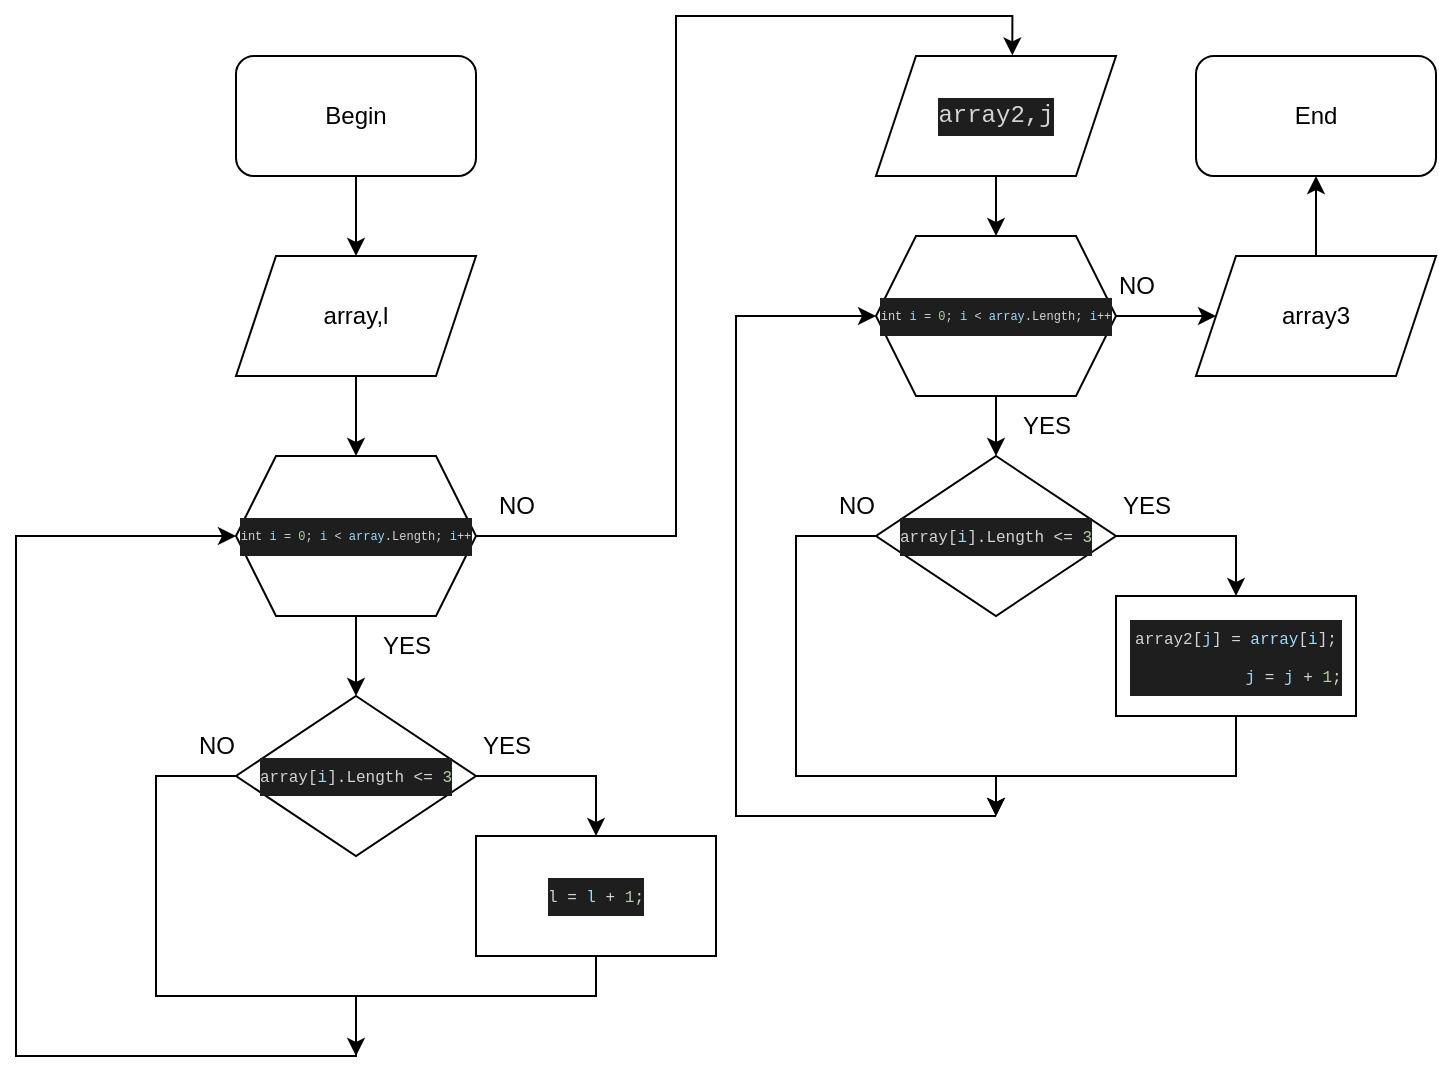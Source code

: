<mxfile version="21.2.8" type="device">
  <diagram name="Страница 1" id="pd2_QGgxLqAeMeghwPom">
    <mxGraphModel dx="1106" dy="765" grid="1" gridSize="10" guides="1" tooltips="1" connect="1" arrows="1" fold="1" page="1" pageScale="1" pageWidth="827" pageHeight="1169" math="0" shadow="0">
      <root>
        <mxCell id="0" />
        <mxCell id="1" parent="0" />
        <mxCell id="EnKhccXstTRSBeVRsy0G-5" style="edgeStyle=orthogonalEdgeStyle;rounded=0;orthogonalLoop=1;jettySize=auto;html=1;exitX=0.5;exitY=1;exitDx=0;exitDy=0;entryX=0.5;entryY=0;entryDx=0;entryDy=0;" edge="1" parent="1" source="EnKhccXstTRSBeVRsy0G-2" target="EnKhccXstTRSBeVRsy0G-3">
          <mxGeometry relative="1" as="geometry" />
        </mxCell>
        <mxCell id="EnKhccXstTRSBeVRsy0G-2" value="Begin" style="rounded=1;whiteSpace=wrap;html=1;" vertex="1" parent="1">
          <mxGeometry x="200" y="40" width="120" height="60" as="geometry" />
        </mxCell>
        <mxCell id="EnKhccXstTRSBeVRsy0G-6" style="edgeStyle=orthogonalEdgeStyle;rounded=0;orthogonalLoop=1;jettySize=auto;html=1;exitX=0.5;exitY=1;exitDx=0;exitDy=0;entryX=0.5;entryY=0;entryDx=0;entryDy=0;" edge="1" parent="1" source="EnKhccXstTRSBeVRsy0G-3" target="EnKhccXstTRSBeVRsy0G-4">
          <mxGeometry relative="1" as="geometry" />
        </mxCell>
        <mxCell id="EnKhccXstTRSBeVRsy0G-3" value="array,l" style="shape=parallelogram;perimeter=parallelogramPerimeter;whiteSpace=wrap;html=1;fixedSize=1;" vertex="1" parent="1">
          <mxGeometry x="200" y="140" width="120" height="60" as="geometry" />
        </mxCell>
        <mxCell id="EnKhccXstTRSBeVRsy0G-11" style="edgeStyle=orthogonalEdgeStyle;rounded=0;orthogonalLoop=1;jettySize=auto;html=1;exitX=0.5;exitY=1;exitDx=0;exitDy=0;entryX=0.5;entryY=0;entryDx=0;entryDy=0;" edge="1" parent="1" source="EnKhccXstTRSBeVRsy0G-4" target="EnKhccXstTRSBeVRsy0G-7">
          <mxGeometry relative="1" as="geometry" />
        </mxCell>
        <mxCell id="EnKhccXstTRSBeVRsy0G-18" style="edgeStyle=orthogonalEdgeStyle;rounded=0;orthogonalLoop=1;jettySize=auto;html=1;exitX=1;exitY=0.5;exitDx=0;exitDy=0;entryX=0.568;entryY=-0.005;entryDx=0;entryDy=0;entryPerimeter=0;" edge="1" parent="1" source="EnKhccXstTRSBeVRsy0G-4" target="EnKhccXstTRSBeVRsy0G-13">
          <mxGeometry relative="1" as="geometry" />
        </mxCell>
        <mxCell id="EnKhccXstTRSBeVRsy0G-4" value="&lt;div style=&quot;color: rgb(212, 212, 212); background-color: rgb(30, 30, 30); font-family: Consolas, &amp;quot;Courier New&amp;quot;, monospace; line-height: 19px; font-size: 6px;&quot;&gt;int &lt;span style=&quot;color: #9cdcfe;&quot;&gt;i&lt;/span&gt; = &lt;span style=&quot;color: #b5cea8;&quot;&gt;0&lt;/span&gt;; &lt;span style=&quot;color: #9cdcfe;&quot;&gt;i&lt;/span&gt; &amp;lt; &lt;span style=&quot;color: #9cdcfe;&quot;&gt;array&lt;/span&gt;.Length; &lt;span style=&quot;color: #9cdcfe;&quot;&gt;i&lt;/span&gt;++&lt;/div&gt;" style="shape=hexagon;perimeter=hexagonPerimeter2;whiteSpace=wrap;html=1;fixedSize=1;" vertex="1" parent="1">
          <mxGeometry x="200" y="240" width="120" height="80" as="geometry" />
        </mxCell>
        <mxCell id="EnKhccXstTRSBeVRsy0G-9" style="edgeStyle=orthogonalEdgeStyle;rounded=0;orthogonalLoop=1;jettySize=auto;html=1;exitX=1;exitY=0.5;exitDx=0;exitDy=0;entryX=0.5;entryY=0;entryDx=0;entryDy=0;" edge="1" parent="1" source="EnKhccXstTRSBeVRsy0G-7" target="EnKhccXstTRSBeVRsy0G-8">
          <mxGeometry relative="1" as="geometry" />
        </mxCell>
        <mxCell id="EnKhccXstTRSBeVRsy0G-10" style="edgeStyle=orthogonalEdgeStyle;rounded=0;orthogonalLoop=1;jettySize=auto;html=1;exitX=0;exitY=0.5;exitDx=0;exitDy=0;" edge="1" parent="1" source="EnKhccXstTRSBeVRsy0G-7">
          <mxGeometry relative="1" as="geometry">
            <mxPoint x="260" y="540" as="targetPoint" />
            <Array as="points">
              <mxPoint x="160" y="400" />
              <mxPoint x="160" y="510" />
              <mxPoint x="260" y="510" />
            </Array>
          </mxGeometry>
        </mxCell>
        <mxCell id="EnKhccXstTRSBeVRsy0G-7" value="&lt;div style=&quot;color: rgb(212, 212, 212); background-color: rgb(30, 30, 30); font-family: Consolas, &amp;quot;Courier New&amp;quot;, monospace; line-height: 19px; font-size: 8px;&quot;&gt;array[&lt;span style=&quot;color: #9cdcfe;&quot;&gt;i&lt;/span&gt;].Length &amp;lt;= &lt;span style=&quot;color: rgb(181, 206, 168);&quot;&gt;3&lt;/span&gt;&lt;/div&gt;" style="rhombus;whiteSpace=wrap;html=1;" vertex="1" parent="1">
          <mxGeometry x="200" y="360" width="120" height="80" as="geometry" />
        </mxCell>
        <mxCell id="EnKhccXstTRSBeVRsy0G-12" style="edgeStyle=orthogonalEdgeStyle;rounded=0;orthogonalLoop=1;jettySize=auto;html=1;exitX=0.5;exitY=1;exitDx=0;exitDy=0;entryX=0;entryY=0.5;entryDx=0;entryDy=0;" edge="1" parent="1" source="EnKhccXstTRSBeVRsy0G-8" target="EnKhccXstTRSBeVRsy0G-4">
          <mxGeometry relative="1" as="geometry">
            <mxPoint x="260" y="540" as="targetPoint" />
            <Array as="points">
              <mxPoint x="380" y="510" />
              <mxPoint x="260" y="510" />
              <mxPoint x="260" y="540" />
              <mxPoint x="90" y="540" />
              <mxPoint x="90" y="280" />
            </Array>
          </mxGeometry>
        </mxCell>
        <mxCell id="EnKhccXstTRSBeVRsy0G-8" value="&lt;div style=&quot;color: rgb(212, 212, 212); background-color: rgb(30, 30, 30); font-family: Consolas, &amp;quot;Courier New&amp;quot;, monospace; line-height: 19px; font-size: 8px;&quot;&gt;&lt;div style=&quot;line-height: 19px;&quot;&gt;l = &lt;span style=&quot;color: #9cdcfe;&quot;&gt;l&lt;/span&gt; + &lt;span style=&quot;color: #b5cea8;&quot;&gt;1&lt;/span&gt;;&lt;/div&gt;&lt;/div&gt;" style="rounded=0;whiteSpace=wrap;html=1;" vertex="1" parent="1">
          <mxGeometry x="320" y="430" width="120" height="60" as="geometry" />
        </mxCell>
        <mxCell id="EnKhccXstTRSBeVRsy0G-19" style="edgeStyle=orthogonalEdgeStyle;rounded=0;orthogonalLoop=1;jettySize=auto;html=1;exitX=0.5;exitY=1;exitDx=0;exitDy=0;entryX=0.5;entryY=0;entryDx=0;entryDy=0;" edge="1" parent="1" source="EnKhccXstTRSBeVRsy0G-13" target="EnKhccXstTRSBeVRsy0G-14">
          <mxGeometry relative="1" as="geometry" />
        </mxCell>
        <mxCell id="EnKhccXstTRSBeVRsy0G-13" value="&lt;div style=&quot;color: rgb(212, 212, 212); background-color: rgb(30, 30, 30); font-family: Consolas, &amp;quot;Courier New&amp;quot;, monospace; line-height: 19px;&quot;&gt;&lt;font style=&quot;font-size: 12px;&quot;&gt;array2,j&lt;/font&gt;&lt;/div&gt;" style="shape=parallelogram;perimeter=parallelogramPerimeter;whiteSpace=wrap;html=1;fixedSize=1;" vertex="1" parent="1">
          <mxGeometry x="520" y="40" width="120" height="60" as="geometry" />
        </mxCell>
        <mxCell id="EnKhccXstTRSBeVRsy0G-20" style="edgeStyle=orthogonalEdgeStyle;rounded=0;orthogonalLoop=1;jettySize=auto;html=1;exitX=0.5;exitY=1;exitDx=0;exitDy=0;entryX=0.5;entryY=0;entryDx=0;entryDy=0;" edge="1" parent="1" source="EnKhccXstTRSBeVRsy0G-14" target="EnKhccXstTRSBeVRsy0G-15">
          <mxGeometry relative="1" as="geometry" />
        </mxCell>
        <mxCell id="EnKhccXstTRSBeVRsy0G-27" style="edgeStyle=orthogonalEdgeStyle;rounded=0;orthogonalLoop=1;jettySize=auto;html=1;exitX=1;exitY=0.5;exitDx=0;exitDy=0;entryX=0;entryY=0.5;entryDx=0;entryDy=0;" edge="1" parent="1" source="EnKhccXstTRSBeVRsy0G-14" target="EnKhccXstTRSBeVRsy0G-25">
          <mxGeometry relative="1" as="geometry" />
        </mxCell>
        <mxCell id="EnKhccXstTRSBeVRsy0G-14" value="&lt;div style=&quot;color: rgb(212, 212, 212); background-color: rgb(30, 30, 30); font-family: Consolas, &amp;quot;Courier New&amp;quot;, monospace; line-height: 19px; font-size: 6px;&quot;&gt;int &lt;span style=&quot;color: #9cdcfe;&quot;&gt;i&lt;/span&gt; = &lt;span style=&quot;color: #b5cea8;&quot;&gt;0&lt;/span&gt;; &lt;span style=&quot;color: #9cdcfe;&quot;&gt;i&lt;/span&gt; &amp;lt; &lt;span style=&quot;color: #9cdcfe;&quot;&gt;array&lt;/span&gt;.Length; &lt;span style=&quot;color: #9cdcfe;&quot;&gt;i&lt;/span&gt;++&lt;/div&gt;" style="shape=hexagon;perimeter=hexagonPerimeter2;whiteSpace=wrap;html=1;fixedSize=1;" vertex="1" parent="1">
          <mxGeometry x="520" y="130" width="120" height="80" as="geometry" />
        </mxCell>
        <mxCell id="EnKhccXstTRSBeVRsy0G-21" style="edgeStyle=orthogonalEdgeStyle;rounded=0;orthogonalLoop=1;jettySize=auto;html=1;entryX=0.5;entryY=0;entryDx=0;entryDy=0;" edge="1" parent="1" source="EnKhccXstTRSBeVRsy0G-15" target="EnKhccXstTRSBeVRsy0G-17">
          <mxGeometry relative="1" as="geometry">
            <mxPoint x="800" y="330" as="targetPoint" />
            <Array as="points">
              <mxPoint x="700" y="280" />
            </Array>
          </mxGeometry>
        </mxCell>
        <mxCell id="EnKhccXstTRSBeVRsy0G-23" style="edgeStyle=orthogonalEdgeStyle;rounded=0;orthogonalLoop=1;jettySize=auto;html=1;exitX=0;exitY=0.5;exitDx=0;exitDy=0;" edge="1" parent="1" source="EnKhccXstTRSBeVRsy0G-15">
          <mxGeometry relative="1" as="geometry">
            <mxPoint x="580" y="420" as="targetPoint" />
            <Array as="points">
              <mxPoint x="480" y="280" />
              <mxPoint x="480" y="400" />
              <mxPoint x="580" y="400" />
            </Array>
          </mxGeometry>
        </mxCell>
        <mxCell id="EnKhccXstTRSBeVRsy0G-15" value="&lt;div style=&quot;color: rgb(212, 212, 212); background-color: rgb(30, 30, 30); font-family: Consolas, &amp;quot;Courier New&amp;quot;, monospace; line-height: 19px; font-size: 8px;&quot;&gt;array[&lt;span style=&quot;color: #9cdcfe;&quot;&gt;i&lt;/span&gt;].Length &amp;lt;= &lt;span style=&quot;color: #b5cea8;&quot;&gt;3&lt;/span&gt;&lt;/div&gt;" style="rhombus;whiteSpace=wrap;html=1;" vertex="1" parent="1">
          <mxGeometry x="520" y="240" width="120" height="80" as="geometry" />
        </mxCell>
        <mxCell id="EnKhccXstTRSBeVRsy0G-22" style="edgeStyle=orthogonalEdgeStyle;rounded=0;orthogonalLoop=1;jettySize=auto;html=1;exitX=0.5;exitY=1;exitDx=0;exitDy=0;" edge="1" parent="1" source="EnKhccXstTRSBeVRsy0G-17">
          <mxGeometry relative="1" as="geometry">
            <mxPoint x="580" y="420" as="targetPoint" />
            <Array as="points">
              <mxPoint x="700" y="400" />
              <mxPoint x="580" y="400" />
            </Array>
          </mxGeometry>
        </mxCell>
        <mxCell id="EnKhccXstTRSBeVRsy0G-17" value="&lt;div style=&quot;color: rgb(212, 212, 212); background-color: rgb(30, 30, 30); font-family: Consolas, &amp;quot;Courier New&amp;quot;, monospace; line-height: 19px; font-size: 8px;&quot;&gt;&lt;div&gt;array2[&lt;span style=&quot;color: #9cdcfe;&quot;&gt;j&lt;/span&gt;] = &lt;span style=&quot;color: #9cdcfe;&quot;&gt;array&lt;/span&gt;[&lt;span style=&quot;color: #9cdcfe;&quot;&gt;i&lt;/span&gt;];&lt;/div&gt;&lt;div&gt;&amp;nbsp; &amp;nbsp; &amp;nbsp; &amp;nbsp; &amp;nbsp; &amp;nbsp; &lt;span style=&quot;color: #9cdcfe;&quot;&gt;j&lt;/span&gt; = &lt;span style=&quot;color: #9cdcfe;&quot;&gt;j&lt;/span&gt; + &lt;span style=&quot;color: #b5cea8;&quot;&gt;1&lt;/span&gt;;&lt;/div&gt;&lt;/div&gt;" style="rounded=0;whiteSpace=wrap;html=1;" vertex="1" parent="1">
          <mxGeometry x="640" y="310" width="120" height="60" as="geometry" />
        </mxCell>
        <mxCell id="EnKhccXstTRSBeVRsy0G-24" value="" style="endArrow=classic;html=1;rounded=0;entryX=0;entryY=0.5;entryDx=0;entryDy=0;" edge="1" parent="1" target="EnKhccXstTRSBeVRsy0G-14">
          <mxGeometry width="50" height="50" relative="1" as="geometry">
            <mxPoint x="580" y="420" as="sourcePoint" />
            <mxPoint x="490" y="420" as="targetPoint" />
            <Array as="points">
              <mxPoint x="450" y="420" />
              <mxPoint x="450" y="170" />
            </Array>
          </mxGeometry>
        </mxCell>
        <mxCell id="EnKhccXstTRSBeVRsy0G-28" style="edgeStyle=orthogonalEdgeStyle;rounded=0;orthogonalLoop=1;jettySize=auto;html=1;exitX=0.5;exitY=0;exitDx=0;exitDy=0;entryX=0.5;entryY=1;entryDx=0;entryDy=0;" edge="1" parent="1" source="EnKhccXstTRSBeVRsy0G-25" target="EnKhccXstTRSBeVRsy0G-26">
          <mxGeometry relative="1" as="geometry" />
        </mxCell>
        <mxCell id="EnKhccXstTRSBeVRsy0G-25" value="array3" style="shape=parallelogram;perimeter=parallelogramPerimeter;whiteSpace=wrap;html=1;fixedSize=1;" vertex="1" parent="1">
          <mxGeometry x="680" y="140" width="120" height="60" as="geometry" />
        </mxCell>
        <mxCell id="EnKhccXstTRSBeVRsy0G-26" value="End" style="rounded=1;whiteSpace=wrap;html=1;" vertex="1" parent="1">
          <mxGeometry x="680" y="40" width="120" height="60" as="geometry" />
        </mxCell>
        <mxCell id="EnKhccXstTRSBeVRsy0G-29" value="YES" style="text;html=1;align=center;verticalAlign=middle;resizable=0;points=[];autosize=1;strokeColor=none;fillColor=none;" vertex="1" parent="1">
          <mxGeometry x="260" y="320" width="50" height="30" as="geometry" />
        </mxCell>
        <mxCell id="EnKhccXstTRSBeVRsy0G-30" value="YES" style="text;html=1;align=center;verticalAlign=middle;resizable=0;points=[];autosize=1;strokeColor=none;fillColor=none;" vertex="1" parent="1">
          <mxGeometry x="310" y="370" width="50" height="30" as="geometry" />
        </mxCell>
        <mxCell id="EnKhccXstTRSBeVRsy0G-31" value="YES" style="text;html=1;align=center;verticalAlign=middle;resizable=0;points=[];autosize=1;strokeColor=none;fillColor=none;" vertex="1" parent="1">
          <mxGeometry x="580" y="210" width="50" height="30" as="geometry" />
        </mxCell>
        <mxCell id="EnKhccXstTRSBeVRsy0G-32" value="YES" style="text;html=1;align=center;verticalAlign=middle;resizable=0;points=[];autosize=1;strokeColor=none;fillColor=none;" vertex="1" parent="1">
          <mxGeometry x="630" y="250" width="50" height="30" as="geometry" />
        </mxCell>
        <mxCell id="EnKhccXstTRSBeVRsy0G-33" value="NO" style="text;html=1;align=center;verticalAlign=middle;resizable=0;points=[];autosize=1;strokeColor=none;fillColor=none;" vertex="1" parent="1">
          <mxGeometry x="320" y="250" width="40" height="30" as="geometry" />
        </mxCell>
        <mxCell id="EnKhccXstTRSBeVRsy0G-34" value="NO" style="text;html=1;align=center;verticalAlign=middle;resizable=0;points=[];autosize=1;strokeColor=none;fillColor=none;" vertex="1" parent="1">
          <mxGeometry x="170" y="370" width="40" height="30" as="geometry" />
        </mxCell>
        <mxCell id="EnKhccXstTRSBeVRsy0G-35" value="NO" style="text;html=1;align=center;verticalAlign=middle;resizable=0;points=[];autosize=1;strokeColor=none;fillColor=none;" vertex="1" parent="1">
          <mxGeometry x="490" y="250" width="40" height="30" as="geometry" />
        </mxCell>
        <mxCell id="EnKhccXstTRSBeVRsy0G-36" value="NO" style="text;html=1;align=center;verticalAlign=middle;resizable=0;points=[];autosize=1;strokeColor=none;fillColor=none;" vertex="1" parent="1">
          <mxGeometry x="630" y="140" width="40" height="30" as="geometry" />
        </mxCell>
      </root>
    </mxGraphModel>
  </diagram>
</mxfile>
